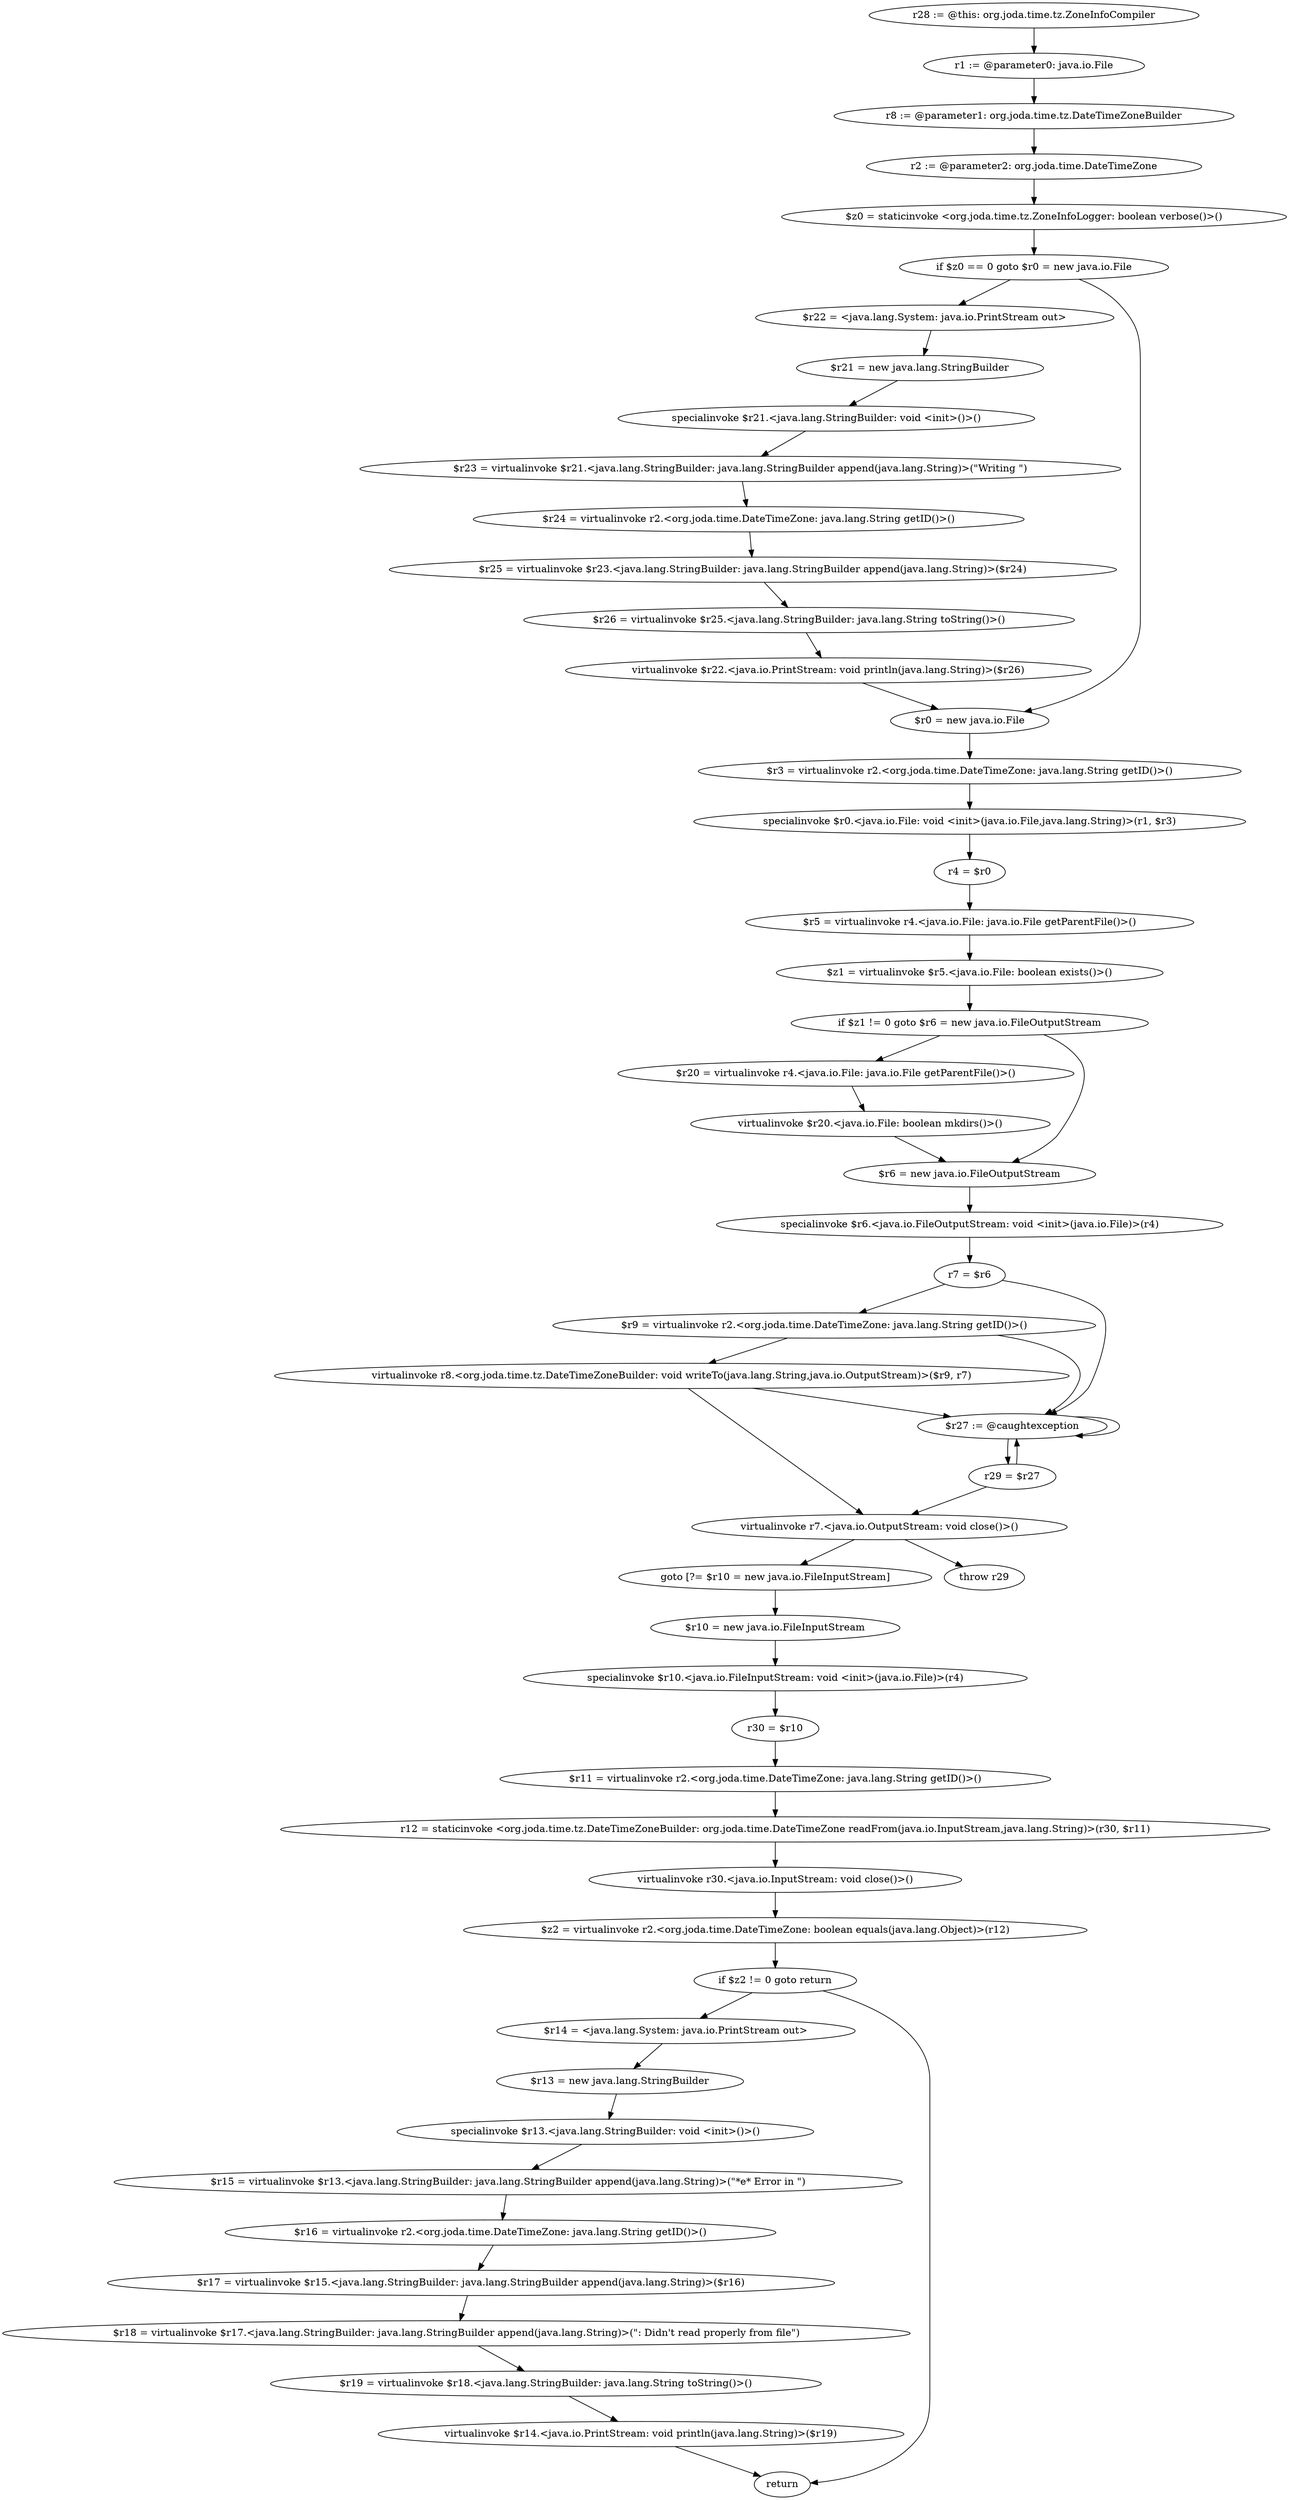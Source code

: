 digraph "unitGraph" {
    "r28 := @this: org.joda.time.tz.ZoneInfoCompiler"
    "r1 := @parameter0: java.io.File"
    "r8 := @parameter1: org.joda.time.tz.DateTimeZoneBuilder"
    "r2 := @parameter2: org.joda.time.DateTimeZone"
    "$z0 = staticinvoke <org.joda.time.tz.ZoneInfoLogger: boolean verbose()>()"
    "if $z0 == 0 goto $r0 = new java.io.File"
    "$r22 = <java.lang.System: java.io.PrintStream out>"
    "$r21 = new java.lang.StringBuilder"
    "specialinvoke $r21.<java.lang.StringBuilder: void <init>()>()"
    "$r23 = virtualinvoke $r21.<java.lang.StringBuilder: java.lang.StringBuilder append(java.lang.String)>(\"Writing \")"
    "$r24 = virtualinvoke r2.<org.joda.time.DateTimeZone: java.lang.String getID()>()"
    "$r25 = virtualinvoke $r23.<java.lang.StringBuilder: java.lang.StringBuilder append(java.lang.String)>($r24)"
    "$r26 = virtualinvoke $r25.<java.lang.StringBuilder: java.lang.String toString()>()"
    "virtualinvoke $r22.<java.io.PrintStream: void println(java.lang.String)>($r26)"
    "$r0 = new java.io.File"
    "$r3 = virtualinvoke r2.<org.joda.time.DateTimeZone: java.lang.String getID()>()"
    "specialinvoke $r0.<java.io.File: void <init>(java.io.File,java.lang.String)>(r1, $r3)"
    "r4 = $r0"
    "$r5 = virtualinvoke r4.<java.io.File: java.io.File getParentFile()>()"
    "$z1 = virtualinvoke $r5.<java.io.File: boolean exists()>()"
    "if $z1 != 0 goto $r6 = new java.io.FileOutputStream"
    "$r20 = virtualinvoke r4.<java.io.File: java.io.File getParentFile()>()"
    "virtualinvoke $r20.<java.io.File: boolean mkdirs()>()"
    "$r6 = new java.io.FileOutputStream"
    "specialinvoke $r6.<java.io.FileOutputStream: void <init>(java.io.File)>(r4)"
    "r7 = $r6"
    "$r9 = virtualinvoke r2.<org.joda.time.DateTimeZone: java.lang.String getID()>()"
    "virtualinvoke r8.<org.joda.time.tz.DateTimeZoneBuilder: void writeTo(java.lang.String,java.io.OutputStream)>($r9, r7)"
    "virtualinvoke r7.<java.io.OutputStream: void close()>()"
    "goto [?= $r10 = new java.io.FileInputStream]"
    "$r27 := @caughtexception"
    "r29 = $r27"
    "throw r29"
    "$r10 = new java.io.FileInputStream"
    "specialinvoke $r10.<java.io.FileInputStream: void <init>(java.io.File)>(r4)"
    "r30 = $r10"
    "$r11 = virtualinvoke r2.<org.joda.time.DateTimeZone: java.lang.String getID()>()"
    "r12 = staticinvoke <org.joda.time.tz.DateTimeZoneBuilder: org.joda.time.DateTimeZone readFrom(java.io.InputStream,java.lang.String)>(r30, $r11)"
    "virtualinvoke r30.<java.io.InputStream: void close()>()"
    "$z2 = virtualinvoke r2.<org.joda.time.DateTimeZone: boolean equals(java.lang.Object)>(r12)"
    "if $z2 != 0 goto return"
    "$r14 = <java.lang.System: java.io.PrintStream out>"
    "$r13 = new java.lang.StringBuilder"
    "specialinvoke $r13.<java.lang.StringBuilder: void <init>()>()"
    "$r15 = virtualinvoke $r13.<java.lang.StringBuilder: java.lang.StringBuilder append(java.lang.String)>(\"*e* Error in \")"
    "$r16 = virtualinvoke r2.<org.joda.time.DateTimeZone: java.lang.String getID()>()"
    "$r17 = virtualinvoke $r15.<java.lang.StringBuilder: java.lang.StringBuilder append(java.lang.String)>($r16)"
    "$r18 = virtualinvoke $r17.<java.lang.StringBuilder: java.lang.StringBuilder append(java.lang.String)>(\": Didn\'t read properly from file\")"
    "$r19 = virtualinvoke $r18.<java.lang.StringBuilder: java.lang.String toString()>()"
    "virtualinvoke $r14.<java.io.PrintStream: void println(java.lang.String)>($r19)"
    "return"
    "r28 := @this: org.joda.time.tz.ZoneInfoCompiler"->"r1 := @parameter0: java.io.File";
    "r1 := @parameter0: java.io.File"->"r8 := @parameter1: org.joda.time.tz.DateTimeZoneBuilder";
    "r8 := @parameter1: org.joda.time.tz.DateTimeZoneBuilder"->"r2 := @parameter2: org.joda.time.DateTimeZone";
    "r2 := @parameter2: org.joda.time.DateTimeZone"->"$z0 = staticinvoke <org.joda.time.tz.ZoneInfoLogger: boolean verbose()>()";
    "$z0 = staticinvoke <org.joda.time.tz.ZoneInfoLogger: boolean verbose()>()"->"if $z0 == 0 goto $r0 = new java.io.File";
    "if $z0 == 0 goto $r0 = new java.io.File"->"$r22 = <java.lang.System: java.io.PrintStream out>";
    "if $z0 == 0 goto $r0 = new java.io.File"->"$r0 = new java.io.File";
    "$r22 = <java.lang.System: java.io.PrintStream out>"->"$r21 = new java.lang.StringBuilder";
    "$r21 = new java.lang.StringBuilder"->"specialinvoke $r21.<java.lang.StringBuilder: void <init>()>()";
    "specialinvoke $r21.<java.lang.StringBuilder: void <init>()>()"->"$r23 = virtualinvoke $r21.<java.lang.StringBuilder: java.lang.StringBuilder append(java.lang.String)>(\"Writing \")";
    "$r23 = virtualinvoke $r21.<java.lang.StringBuilder: java.lang.StringBuilder append(java.lang.String)>(\"Writing \")"->"$r24 = virtualinvoke r2.<org.joda.time.DateTimeZone: java.lang.String getID()>()";
    "$r24 = virtualinvoke r2.<org.joda.time.DateTimeZone: java.lang.String getID()>()"->"$r25 = virtualinvoke $r23.<java.lang.StringBuilder: java.lang.StringBuilder append(java.lang.String)>($r24)";
    "$r25 = virtualinvoke $r23.<java.lang.StringBuilder: java.lang.StringBuilder append(java.lang.String)>($r24)"->"$r26 = virtualinvoke $r25.<java.lang.StringBuilder: java.lang.String toString()>()";
    "$r26 = virtualinvoke $r25.<java.lang.StringBuilder: java.lang.String toString()>()"->"virtualinvoke $r22.<java.io.PrintStream: void println(java.lang.String)>($r26)";
    "virtualinvoke $r22.<java.io.PrintStream: void println(java.lang.String)>($r26)"->"$r0 = new java.io.File";
    "$r0 = new java.io.File"->"$r3 = virtualinvoke r2.<org.joda.time.DateTimeZone: java.lang.String getID()>()";
    "$r3 = virtualinvoke r2.<org.joda.time.DateTimeZone: java.lang.String getID()>()"->"specialinvoke $r0.<java.io.File: void <init>(java.io.File,java.lang.String)>(r1, $r3)";
    "specialinvoke $r0.<java.io.File: void <init>(java.io.File,java.lang.String)>(r1, $r3)"->"r4 = $r0";
    "r4 = $r0"->"$r5 = virtualinvoke r4.<java.io.File: java.io.File getParentFile()>()";
    "$r5 = virtualinvoke r4.<java.io.File: java.io.File getParentFile()>()"->"$z1 = virtualinvoke $r5.<java.io.File: boolean exists()>()";
    "$z1 = virtualinvoke $r5.<java.io.File: boolean exists()>()"->"if $z1 != 0 goto $r6 = new java.io.FileOutputStream";
    "if $z1 != 0 goto $r6 = new java.io.FileOutputStream"->"$r20 = virtualinvoke r4.<java.io.File: java.io.File getParentFile()>()";
    "if $z1 != 0 goto $r6 = new java.io.FileOutputStream"->"$r6 = new java.io.FileOutputStream";
    "$r20 = virtualinvoke r4.<java.io.File: java.io.File getParentFile()>()"->"virtualinvoke $r20.<java.io.File: boolean mkdirs()>()";
    "virtualinvoke $r20.<java.io.File: boolean mkdirs()>()"->"$r6 = new java.io.FileOutputStream";
    "$r6 = new java.io.FileOutputStream"->"specialinvoke $r6.<java.io.FileOutputStream: void <init>(java.io.File)>(r4)";
    "specialinvoke $r6.<java.io.FileOutputStream: void <init>(java.io.File)>(r4)"->"r7 = $r6";
    "r7 = $r6"->"$r9 = virtualinvoke r2.<org.joda.time.DateTimeZone: java.lang.String getID()>()";
    "r7 = $r6"->"$r27 := @caughtexception";
    "$r9 = virtualinvoke r2.<org.joda.time.DateTimeZone: java.lang.String getID()>()"->"virtualinvoke r8.<org.joda.time.tz.DateTimeZoneBuilder: void writeTo(java.lang.String,java.io.OutputStream)>($r9, r7)";
    "$r9 = virtualinvoke r2.<org.joda.time.DateTimeZone: java.lang.String getID()>()"->"$r27 := @caughtexception";
    "virtualinvoke r8.<org.joda.time.tz.DateTimeZoneBuilder: void writeTo(java.lang.String,java.io.OutputStream)>($r9, r7)"->"virtualinvoke r7.<java.io.OutputStream: void close()>()";
    "virtualinvoke r8.<org.joda.time.tz.DateTimeZoneBuilder: void writeTo(java.lang.String,java.io.OutputStream)>($r9, r7)"->"$r27 := @caughtexception";
    "virtualinvoke r7.<java.io.OutputStream: void close()>()"->"goto [?= $r10 = new java.io.FileInputStream]";
    "goto [?= $r10 = new java.io.FileInputStream]"->"$r10 = new java.io.FileInputStream";
    "$r27 := @caughtexception"->"r29 = $r27";
    "$r27 := @caughtexception"->"$r27 := @caughtexception";
    "r29 = $r27"->"virtualinvoke r7.<java.io.OutputStream: void close()>()";
    "r29 = $r27"->"$r27 := @caughtexception";
    "virtualinvoke r7.<java.io.OutputStream: void close()>()"->"throw r29";
    "$r10 = new java.io.FileInputStream"->"specialinvoke $r10.<java.io.FileInputStream: void <init>(java.io.File)>(r4)";
    "specialinvoke $r10.<java.io.FileInputStream: void <init>(java.io.File)>(r4)"->"r30 = $r10";
    "r30 = $r10"->"$r11 = virtualinvoke r2.<org.joda.time.DateTimeZone: java.lang.String getID()>()";
    "$r11 = virtualinvoke r2.<org.joda.time.DateTimeZone: java.lang.String getID()>()"->"r12 = staticinvoke <org.joda.time.tz.DateTimeZoneBuilder: org.joda.time.DateTimeZone readFrom(java.io.InputStream,java.lang.String)>(r30, $r11)";
    "r12 = staticinvoke <org.joda.time.tz.DateTimeZoneBuilder: org.joda.time.DateTimeZone readFrom(java.io.InputStream,java.lang.String)>(r30, $r11)"->"virtualinvoke r30.<java.io.InputStream: void close()>()";
    "virtualinvoke r30.<java.io.InputStream: void close()>()"->"$z2 = virtualinvoke r2.<org.joda.time.DateTimeZone: boolean equals(java.lang.Object)>(r12)";
    "$z2 = virtualinvoke r2.<org.joda.time.DateTimeZone: boolean equals(java.lang.Object)>(r12)"->"if $z2 != 0 goto return";
    "if $z2 != 0 goto return"->"$r14 = <java.lang.System: java.io.PrintStream out>";
    "if $z2 != 0 goto return"->"return";
    "$r14 = <java.lang.System: java.io.PrintStream out>"->"$r13 = new java.lang.StringBuilder";
    "$r13 = new java.lang.StringBuilder"->"specialinvoke $r13.<java.lang.StringBuilder: void <init>()>()";
    "specialinvoke $r13.<java.lang.StringBuilder: void <init>()>()"->"$r15 = virtualinvoke $r13.<java.lang.StringBuilder: java.lang.StringBuilder append(java.lang.String)>(\"*e* Error in \")";
    "$r15 = virtualinvoke $r13.<java.lang.StringBuilder: java.lang.StringBuilder append(java.lang.String)>(\"*e* Error in \")"->"$r16 = virtualinvoke r2.<org.joda.time.DateTimeZone: java.lang.String getID()>()";
    "$r16 = virtualinvoke r2.<org.joda.time.DateTimeZone: java.lang.String getID()>()"->"$r17 = virtualinvoke $r15.<java.lang.StringBuilder: java.lang.StringBuilder append(java.lang.String)>($r16)";
    "$r17 = virtualinvoke $r15.<java.lang.StringBuilder: java.lang.StringBuilder append(java.lang.String)>($r16)"->"$r18 = virtualinvoke $r17.<java.lang.StringBuilder: java.lang.StringBuilder append(java.lang.String)>(\": Didn\'t read properly from file\")";
    "$r18 = virtualinvoke $r17.<java.lang.StringBuilder: java.lang.StringBuilder append(java.lang.String)>(\": Didn\'t read properly from file\")"->"$r19 = virtualinvoke $r18.<java.lang.StringBuilder: java.lang.String toString()>()";
    "$r19 = virtualinvoke $r18.<java.lang.StringBuilder: java.lang.String toString()>()"->"virtualinvoke $r14.<java.io.PrintStream: void println(java.lang.String)>($r19)";
    "virtualinvoke $r14.<java.io.PrintStream: void println(java.lang.String)>($r19)"->"return";
}
